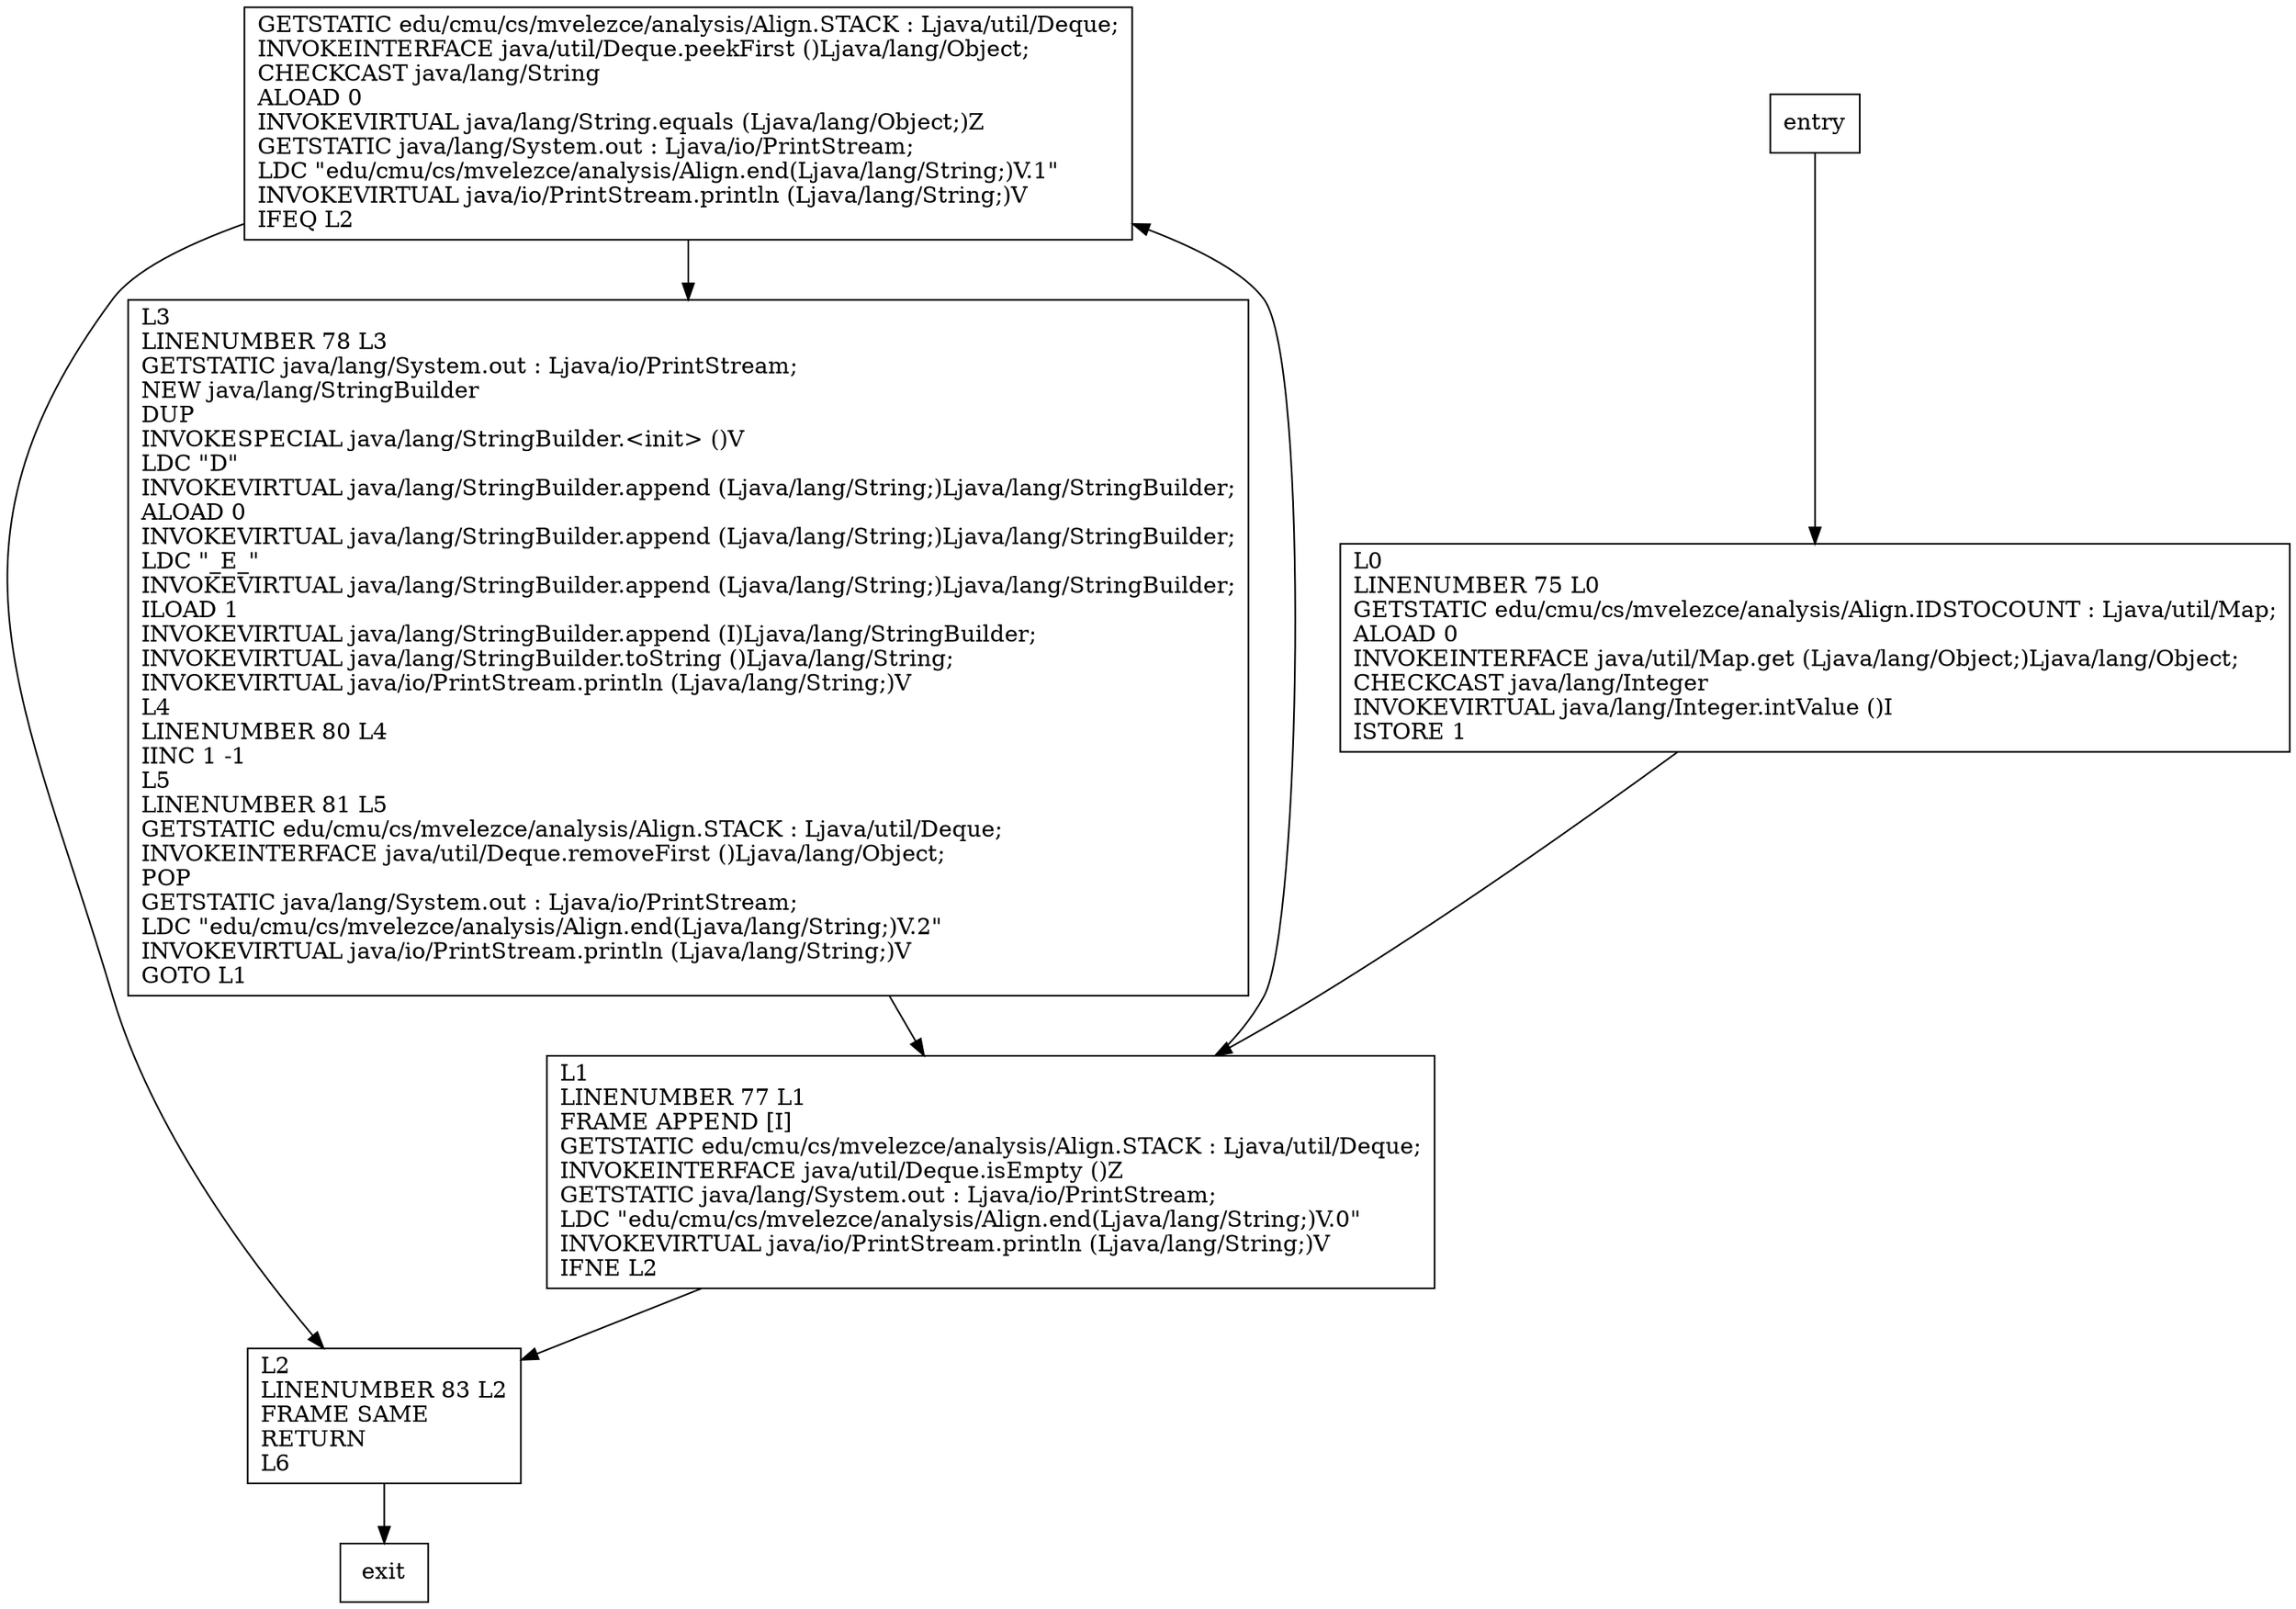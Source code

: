 digraph end {
node [shape=record];
1483298597 [label="L2\lLINENUMBER 83 L2\lFRAME SAME\lRETURN\lL6\l"];
452121674 [label="L0\lLINENUMBER 75 L0\lGETSTATIC edu/cmu/cs/mvelezce/analysis/Align.IDSTOCOUNT : Ljava/util/Map;\lALOAD 0\lINVOKEINTERFACE java/util/Map.get (Ljava/lang/Object;)Ljava/lang/Object;\lCHECKCAST java/lang/Integer\lINVOKEVIRTUAL java/lang/Integer.intValue ()I\lISTORE 1\l"];
1636050357 [label="GETSTATIC edu/cmu/cs/mvelezce/analysis/Align.STACK : Ljava/util/Deque;\lINVOKEINTERFACE java/util/Deque.peekFirst ()Ljava/lang/Object;\lCHECKCAST java/lang/String\lALOAD 0\lINVOKEVIRTUAL java/lang/String.equals (Ljava/lang/Object;)Z\lGETSTATIC java/lang/System.out : Ljava/io/PrintStream;\lLDC \"edu/cmu/cs/mvelezce/analysis/Align.end(Ljava/lang/String;)V.1\"\lINVOKEVIRTUAL java/io/PrintStream.println (Ljava/lang/String;)V\lIFEQ L2\l"];
416841088 [label="L1\lLINENUMBER 77 L1\lFRAME APPEND [I]\lGETSTATIC edu/cmu/cs/mvelezce/analysis/Align.STACK : Ljava/util/Deque;\lINVOKEINTERFACE java/util/Deque.isEmpty ()Z\lGETSTATIC java/lang/System.out : Ljava/io/PrintStream;\lLDC \"edu/cmu/cs/mvelezce/analysis/Align.end(Ljava/lang/String;)V.0\"\lINVOKEVIRTUAL java/io/PrintStream.println (Ljava/lang/String;)V\lIFNE L2\l"];
1412794598 [label="L3\lLINENUMBER 78 L3\lGETSTATIC java/lang/System.out : Ljava/io/PrintStream;\lNEW java/lang/StringBuilder\lDUP\lINVOKESPECIAL java/lang/StringBuilder.\<init\> ()V\lLDC \"D\"\lINVOKEVIRTUAL java/lang/StringBuilder.append (Ljava/lang/String;)Ljava/lang/StringBuilder;\lALOAD 0\lINVOKEVIRTUAL java/lang/StringBuilder.append (Ljava/lang/String;)Ljava/lang/StringBuilder;\lLDC \"_E_\"\lINVOKEVIRTUAL java/lang/StringBuilder.append (Ljava/lang/String;)Ljava/lang/StringBuilder;\lILOAD 1\lINVOKEVIRTUAL java/lang/StringBuilder.append (I)Ljava/lang/StringBuilder;\lINVOKEVIRTUAL java/lang/StringBuilder.toString ()Ljava/lang/String;\lINVOKEVIRTUAL java/io/PrintStream.println (Ljava/lang/String;)V\lL4\lLINENUMBER 80 L4\lIINC 1 -1\lL5\lLINENUMBER 81 L5\lGETSTATIC edu/cmu/cs/mvelezce/analysis/Align.STACK : Ljava/util/Deque;\lINVOKEINTERFACE java/util/Deque.removeFirst ()Ljava/lang/Object;\lPOP\lGETSTATIC java/lang/System.out : Ljava/io/PrintStream;\lLDC \"edu/cmu/cs/mvelezce/analysis/Align.end(Ljava/lang/String;)V.2\"\lINVOKEVIRTUAL java/io/PrintStream.println (Ljava/lang/String;)V\lGOTO L1\l"];
entry;
exit;
entry -> 452121674;
1483298597 -> exit;
452121674 -> 416841088;
1636050357 -> 1483298597;
1636050357 -> 1412794598;
416841088 -> 1483298597;
416841088 -> 1636050357;
1412794598 -> 416841088;
}
